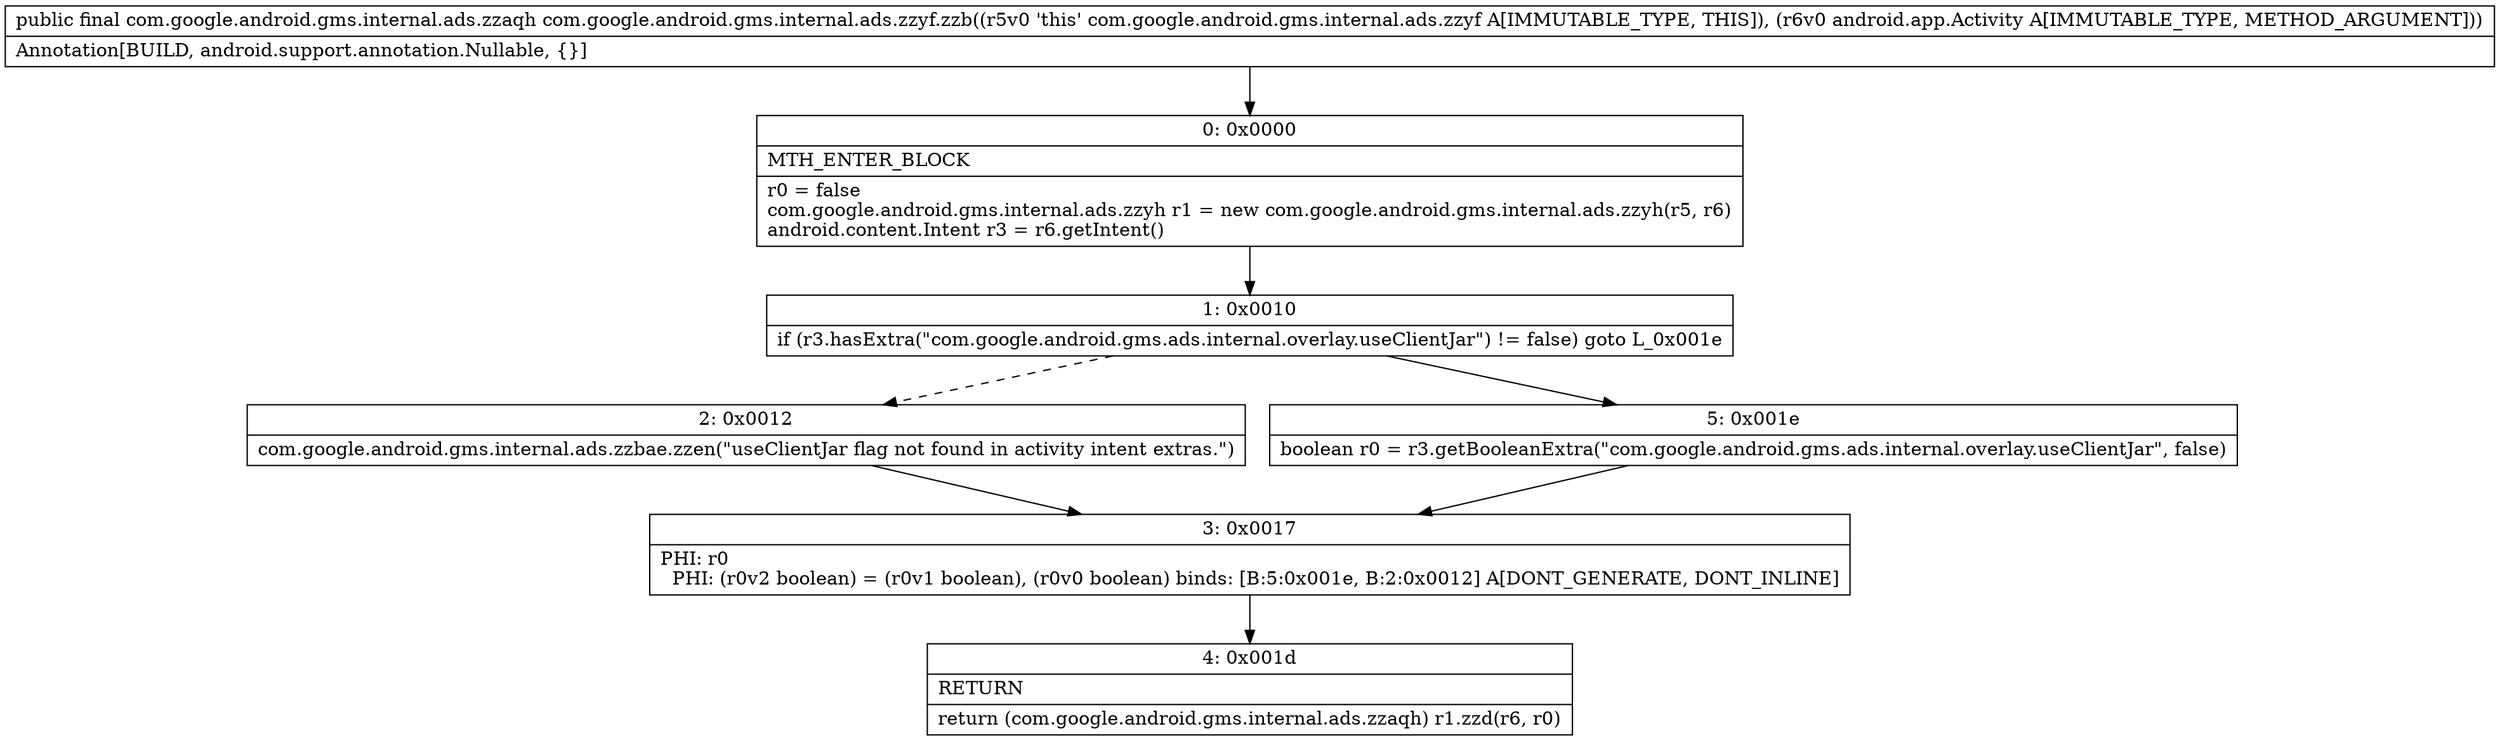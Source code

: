 digraph "CFG forcom.google.android.gms.internal.ads.zzyf.zzb(Landroid\/app\/Activity;)Lcom\/google\/android\/gms\/internal\/ads\/zzaqh;" {
Node_0 [shape=record,label="{0\:\ 0x0000|MTH_ENTER_BLOCK\l|r0 = false\lcom.google.android.gms.internal.ads.zzyh r1 = new com.google.android.gms.internal.ads.zzyh(r5, r6)\landroid.content.Intent r3 = r6.getIntent()\l}"];
Node_1 [shape=record,label="{1\:\ 0x0010|if (r3.hasExtra(\"com.google.android.gms.ads.internal.overlay.useClientJar\") != false) goto L_0x001e\l}"];
Node_2 [shape=record,label="{2\:\ 0x0012|com.google.android.gms.internal.ads.zzbae.zzen(\"useClientJar flag not found in activity intent extras.\")\l}"];
Node_3 [shape=record,label="{3\:\ 0x0017|PHI: r0 \l  PHI: (r0v2 boolean) = (r0v1 boolean), (r0v0 boolean) binds: [B:5:0x001e, B:2:0x0012] A[DONT_GENERATE, DONT_INLINE]\l}"];
Node_4 [shape=record,label="{4\:\ 0x001d|RETURN\l|return (com.google.android.gms.internal.ads.zzaqh) r1.zzd(r6, r0)\l}"];
Node_5 [shape=record,label="{5\:\ 0x001e|boolean r0 = r3.getBooleanExtra(\"com.google.android.gms.ads.internal.overlay.useClientJar\", false)\l}"];
MethodNode[shape=record,label="{public final com.google.android.gms.internal.ads.zzaqh com.google.android.gms.internal.ads.zzyf.zzb((r5v0 'this' com.google.android.gms.internal.ads.zzyf A[IMMUTABLE_TYPE, THIS]), (r6v0 android.app.Activity A[IMMUTABLE_TYPE, METHOD_ARGUMENT]))  | Annotation[BUILD, android.support.annotation.Nullable, \{\}]\l}"];
MethodNode -> Node_0;
Node_0 -> Node_1;
Node_1 -> Node_2[style=dashed];
Node_1 -> Node_5;
Node_2 -> Node_3;
Node_3 -> Node_4;
Node_5 -> Node_3;
}

